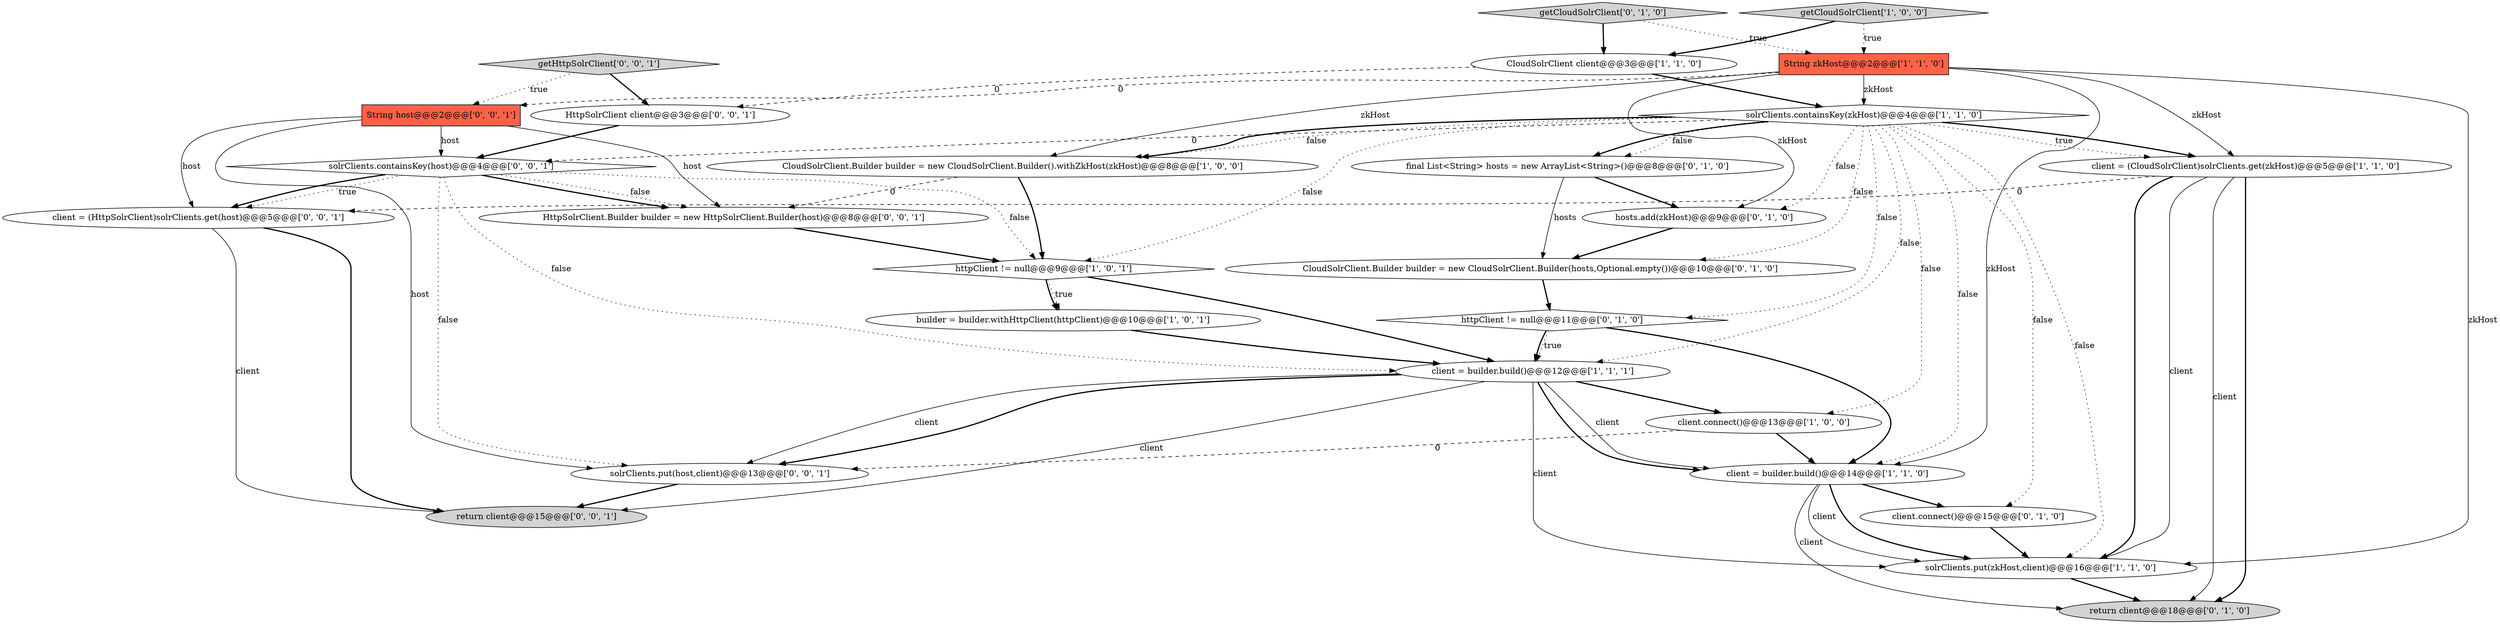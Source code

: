 digraph {
17 [style = filled, label = "httpClient != null@@@11@@@['0', '1', '0']", fillcolor = white, shape = diamond image = "AAA0AAABBB2BBB"];
4 [style = filled, label = "CloudSolrClient client@@@3@@@['1', '1', '0']", fillcolor = white, shape = ellipse image = "AAA0AAABBB1BBB"];
15 [style = filled, label = "client.connect()@@@15@@@['0', '1', '0']", fillcolor = white, shape = ellipse image = "AAA0AAABBB2BBB"];
20 [style = filled, label = "return client@@@15@@@['0', '0', '1']", fillcolor = lightgray, shape = ellipse image = "AAA0AAABBB3BBB"];
9 [style = filled, label = "solrClients.containsKey(zkHost)@@@4@@@['1', '1', '0']", fillcolor = white, shape = diamond image = "AAA0AAABBB1BBB"];
3 [style = filled, label = "solrClients.put(zkHost,client)@@@16@@@['1', '1', '0']", fillcolor = white, shape = ellipse image = "AAA0AAABBB1BBB"];
18 [style = filled, label = "CloudSolrClient.Builder builder = new CloudSolrClient.Builder(hosts,Optional.empty())@@@10@@@['0', '1', '0']", fillcolor = white, shape = ellipse image = "AAA1AAABBB2BBB"];
10 [style = filled, label = "builder = builder.withHttpClient(httpClient)@@@10@@@['1', '0', '1']", fillcolor = white, shape = ellipse image = "AAA0AAABBB1BBB"];
24 [style = filled, label = "HttpSolrClient client@@@3@@@['0', '0', '1']", fillcolor = white, shape = ellipse image = "AAA0AAABBB3BBB"];
23 [style = filled, label = "getHttpSolrClient['0', '0', '1']", fillcolor = lightgray, shape = diamond image = "AAA0AAABBB3BBB"];
25 [style = filled, label = "solrClients.containsKey(host)@@@4@@@['0', '0', '1']", fillcolor = white, shape = diamond image = "AAA0AAABBB3BBB"];
6 [style = filled, label = "String zkHost@@@2@@@['1', '1', '0']", fillcolor = tomato, shape = box image = "AAA0AAABBB1BBB"];
21 [style = filled, label = "HttpSolrClient.Builder builder = new HttpSolrClient.Builder(host)@@@8@@@['0', '0', '1']", fillcolor = white, shape = ellipse image = "AAA0AAABBB3BBB"];
11 [style = filled, label = "httpClient != null@@@9@@@['1', '0', '1']", fillcolor = white, shape = diamond image = "AAA0AAABBB1BBB"];
7 [style = filled, label = "CloudSolrClient.Builder builder = new CloudSolrClient.Builder().withZkHost(zkHost)@@@8@@@['1', '0', '0']", fillcolor = white, shape = ellipse image = "AAA0AAABBB1BBB"];
26 [style = filled, label = "String host@@@2@@@['0', '0', '1']", fillcolor = tomato, shape = box image = "AAA0AAABBB3BBB"];
8 [style = filled, label = "client = builder.build()@@@14@@@['1', '1', '0']", fillcolor = white, shape = ellipse image = "AAA0AAABBB1BBB"];
22 [style = filled, label = "solrClients.put(host,client)@@@13@@@['0', '0', '1']", fillcolor = white, shape = ellipse image = "AAA0AAABBB3BBB"];
0 [style = filled, label = "client = (CloudSolrClient)solrClients.get(zkHost)@@@5@@@['1', '1', '0']", fillcolor = white, shape = ellipse image = "AAA0AAABBB1BBB"];
13 [style = filled, label = "final List<String> hosts = new ArrayList<String>()@@@8@@@['0', '1', '0']", fillcolor = white, shape = ellipse image = "AAA0AAABBB2BBB"];
5 [style = filled, label = "client = builder.build()@@@12@@@['1', '1', '1']", fillcolor = white, shape = ellipse image = "AAA0AAABBB1BBB"];
16 [style = filled, label = "getCloudSolrClient['0', '1', '0']", fillcolor = lightgray, shape = diamond image = "AAA0AAABBB2BBB"];
12 [style = filled, label = "return client@@@18@@@['0', '1', '0']", fillcolor = lightgray, shape = ellipse image = "AAA0AAABBB2BBB"];
14 [style = filled, label = "hosts.add(zkHost)@@@9@@@['0', '1', '0']", fillcolor = white, shape = ellipse image = "AAA1AAABBB2BBB"];
2 [style = filled, label = "getCloudSolrClient['1', '0', '0']", fillcolor = lightgray, shape = diamond image = "AAA0AAABBB1BBB"];
19 [style = filled, label = "client = (HttpSolrClient)solrClients.get(host)@@@5@@@['0', '0', '1']", fillcolor = white, shape = ellipse image = "AAA0AAABBB3BBB"];
1 [style = filled, label = "client.connect()@@@13@@@['1', '0', '0']", fillcolor = white, shape = ellipse image = "AAA0AAABBB1BBB"];
9->25 [style = dashed, label="0"];
25->5 [style = dotted, label="false"];
21->11 [style = bold, label=""];
0->19 [style = dashed, label="0"];
26->25 [style = solid, label="host"];
26->21 [style = solid, label="host"];
5->8 [style = bold, label=""];
26->19 [style = solid, label="host"];
2->4 [style = bold, label=""];
9->13 [style = dotted, label="false"];
19->20 [style = solid, label="client"];
14->18 [style = bold, label=""];
16->4 [style = bold, label=""];
11->10 [style = dotted, label="true"];
6->14 [style = solid, label="zkHost"];
9->0 [style = dotted, label="true"];
5->8 [style = solid, label="client"];
23->24 [style = bold, label=""];
6->26 [style = dashed, label="0"];
1->22 [style = dashed, label="0"];
5->20 [style = solid, label="client"];
5->1 [style = bold, label=""];
25->19 [style = bold, label=""];
19->20 [style = bold, label=""];
1->8 [style = bold, label=""];
9->13 [style = bold, label=""];
8->12 [style = solid, label="client"];
2->6 [style = dotted, label="true"];
9->0 [style = bold, label=""];
6->8 [style = solid, label="zkHost"];
0->3 [style = bold, label=""];
22->20 [style = bold, label=""];
5->22 [style = solid, label="client"];
7->11 [style = bold, label=""];
9->5 [style = dotted, label="false"];
23->26 [style = dotted, label="true"];
25->22 [style = dotted, label="false"];
8->3 [style = bold, label=""];
0->12 [style = solid, label="client"];
9->7 [style = dotted, label="false"];
16->6 [style = dotted, label="true"];
25->21 [style = bold, label=""];
6->3 [style = solid, label="zkHost"];
13->18 [style = solid, label="hosts"];
9->14 [style = dotted, label="false"];
7->21 [style = dashed, label="0"];
9->8 [style = dotted, label="false"];
11->10 [style = bold, label=""];
9->18 [style = dotted, label="false"];
6->9 [style = solid, label="zkHost"];
6->7 [style = solid, label="zkHost"];
0->12 [style = bold, label=""];
9->1 [style = dotted, label="false"];
3->12 [style = bold, label=""];
9->11 [style = dotted, label="false"];
25->19 [style = dotted, label="true"];
0->3 [style = solid, label="client"];
4->9 [style = bold, label=""];
6->0 [style = solid, label="zkHost"];
8->3 [style = solid, label="client"];
25->11 [style = dotted, label="false"];
5->22 [style = bold, label=""];
15->3 [style = bold, label=""];
17->8 [style = bold, label=""];
18->17 [style = bold, label=""];
24->25 [style = bold, label=""];
9->15 [style = dotted, label="false"];
13->14 [style = bold, label=""];
9->3 [style = dotted, label="false"];
17->5 [style = dotted, label="true"];
5->3 [style = solid, label="client"];
26->22 [style = solid, label="host"];
10->5 [style = bold, label=""];
17->5 [style = bold, label=""];
8->15 [style = bold, label=""];
9->17 [style = dotted, label="false"];
11->5 [style = bold, label=""];
25->21 [style = dotted, label="false"];
4->24 [style = dashed, label="0"];
9->7 [style = bold, label=""];
}
